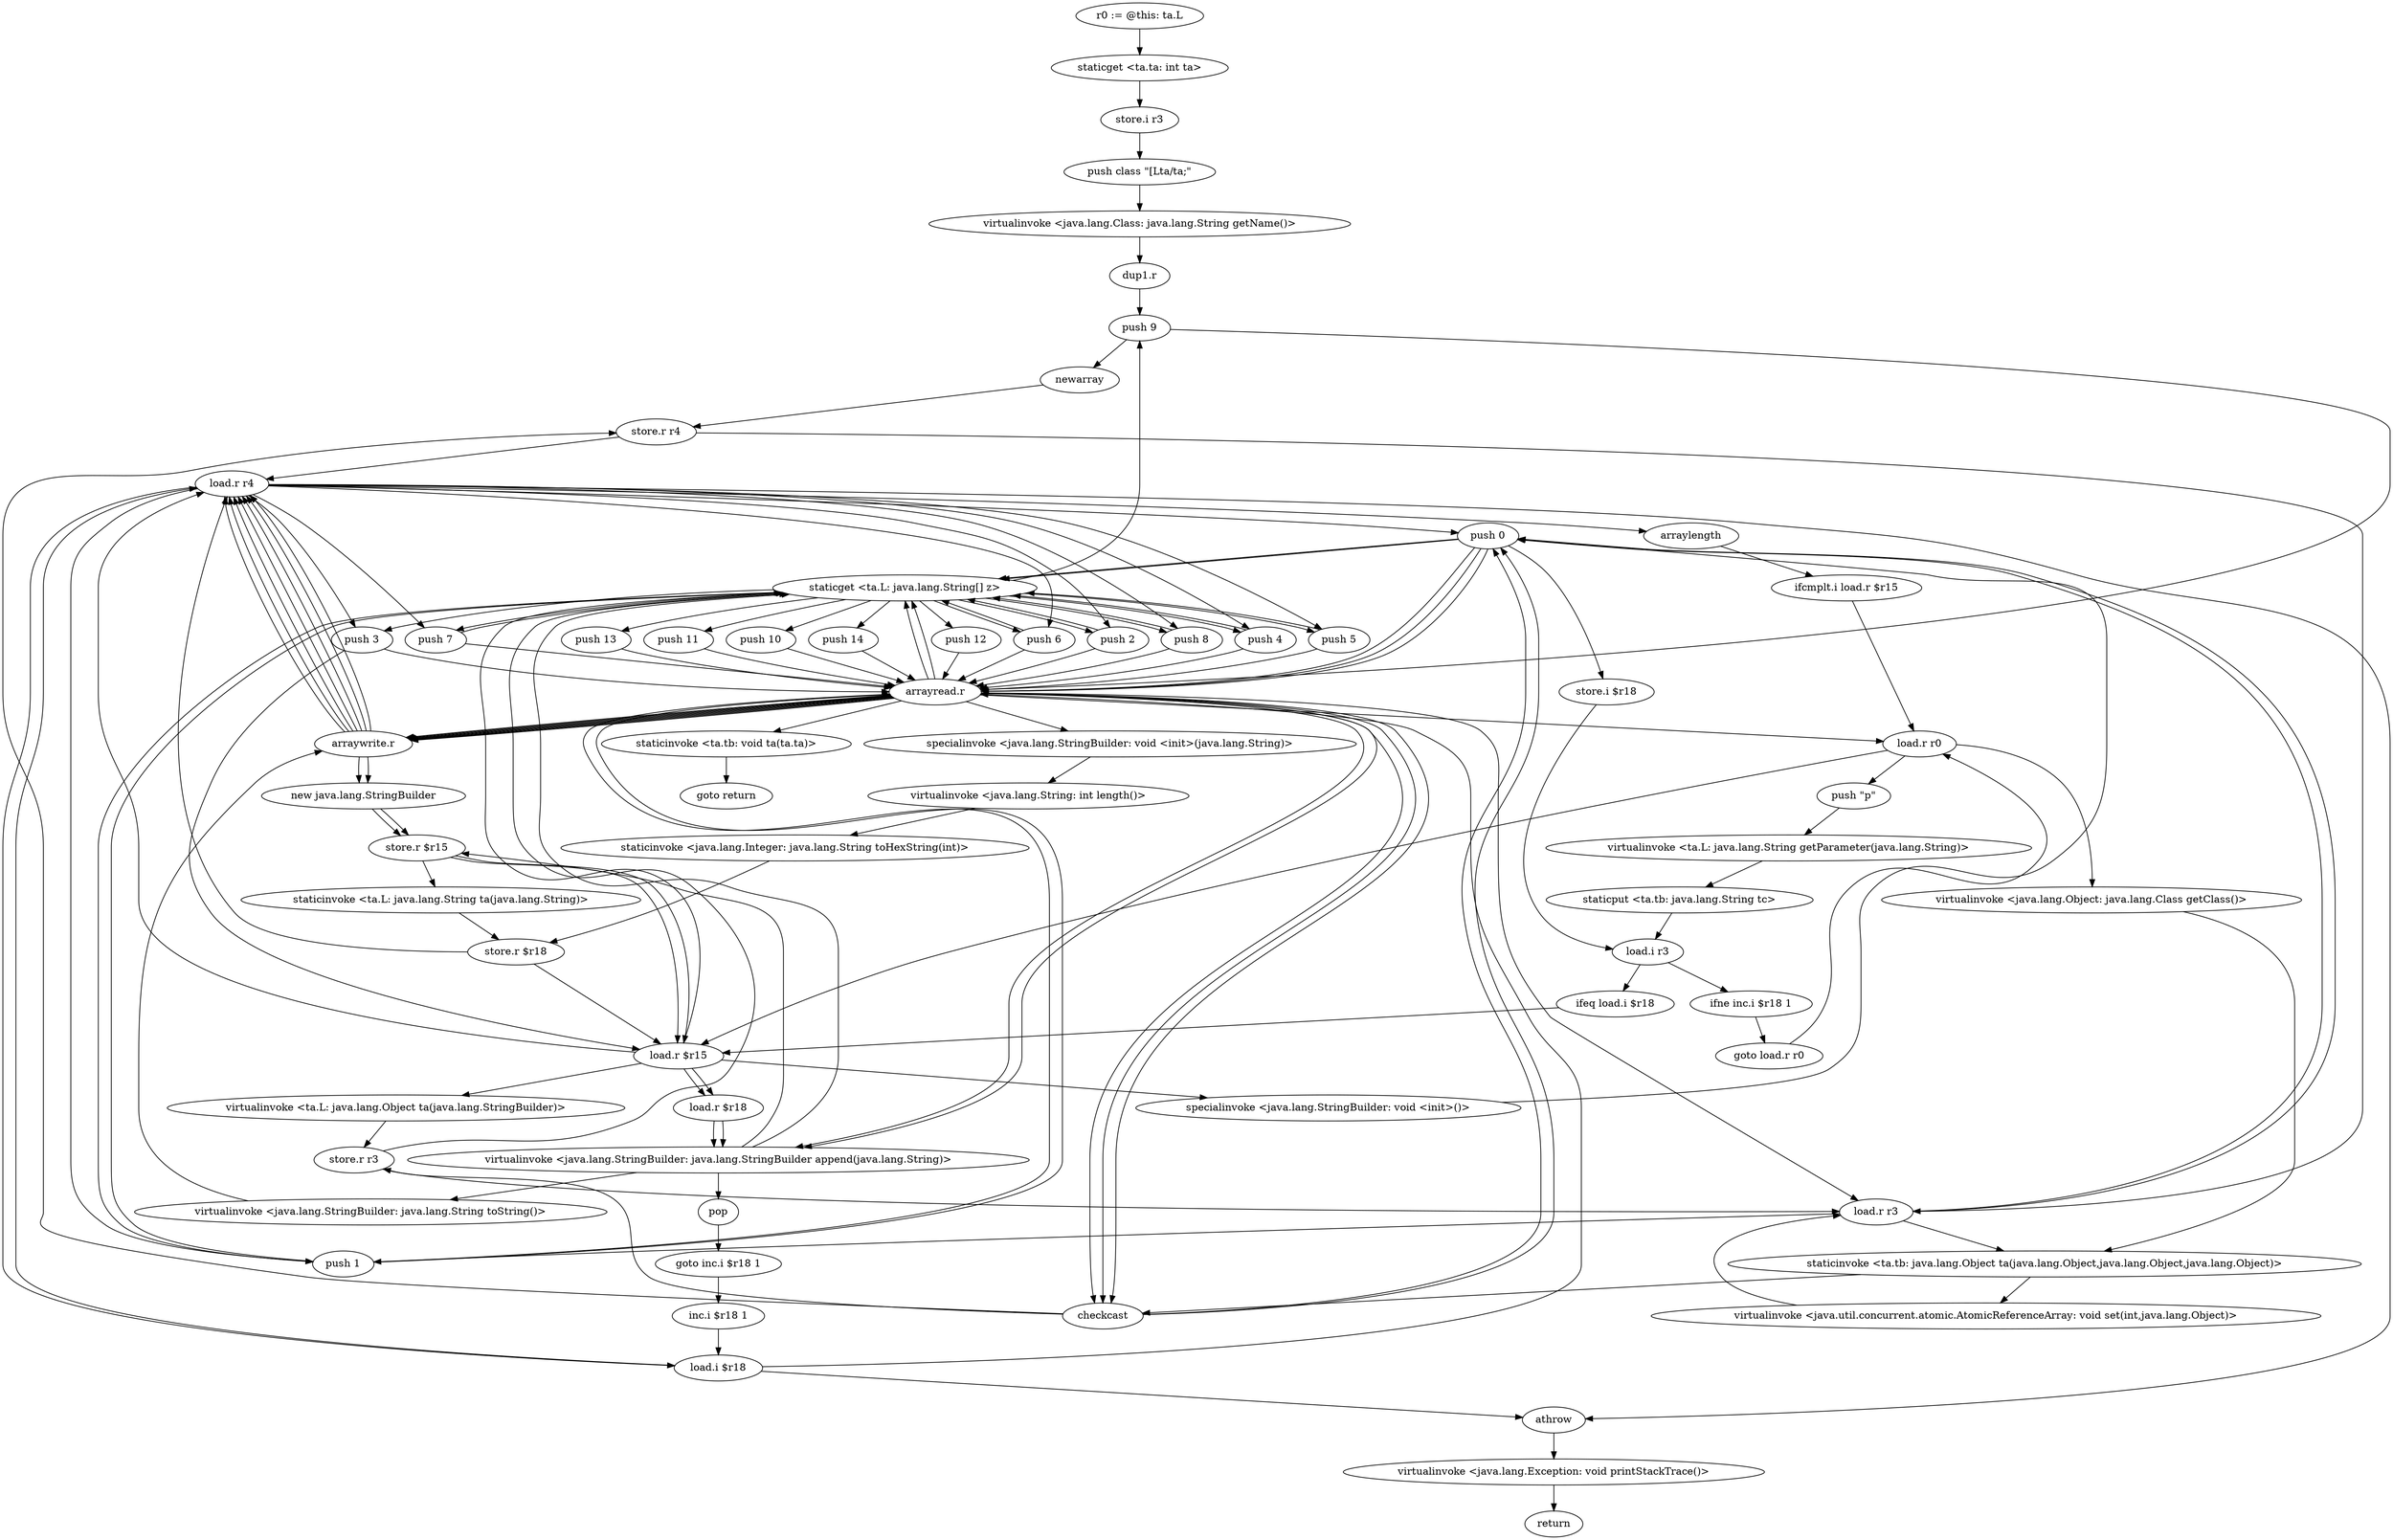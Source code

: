 digraph "" {
    "r0 := @this: ta.L"
    "staticget <ta.ta: int ta>"
    "r0 := @this: ta.L"->"staticget <ta.ta: int ta>";
    "store.i r3"
    "staticget <ta.ta: int ta>"->"store.i r3";
    "push class \"[Lta/ta;\""
    "store.i r3"->"push class \"[Lta/ta;\"";
    "virtualinvoke <java.lang.Class: java.lang.String getName()>"
    "push class \"[Lta/ta;\""->"virtualinvoke <java.lang.Class: java.lang.String getName()>";
    "dup1.r"
    "virtualinvoke <java.lang.Class: java.lang.String getName()>"->"dup1.r";
    "push 9"
    "dup1.r"->"push 9";
    "newarray"
    "push 9"->"newarray";
    "store.r r4"
    "newarray"->"store.r r4";
    "load.r r4"
    "store.r r4"->"load.r r4";
    "push 0"
    "load.r r4"->"push 0";
    "staticget <ta.L: java.lang.String[] z>"
    "push 0"->"staticget <ta.L: java.lang.String[] z>";
    "push 14"
    "staticget <ta.L: java.lang.String[] z>"->"push 14";
    "arrayread.r"
    "push 14"->"arrayread.r";
    "arraywrite.r"
    "arrayread.r"->"arraywrite.r";
    "arraywrite.r"->"load.r r4";
    "push 1"
    "load.r r4"->"push 1";
    "push 1"->"staticget <ta.L: java.lang.String[] z>";
    "push 2"
    "staticget <ta.L: java.lang.String[] z>"->"push 2";
    "push 2"->"arrayread.r";
    "arrayread.r"->"arraywrite.r";
    "arraywrite.r"->"load.r r4";
    "load.r r4"->"push 2";
    "push 2"->"staticget <ta.L: java.lang.String[] z>";
    "push 12"
    "staticget <ta.L: java.lang.String[] z>"->"push 12";
    "push 12"->"arrayread.r";
    "arrayread.r"->"arraywrite.r";
    "new java.lang.StringBuilder"
    "arraywrite.r"->"new java.lang.StringBuilder";
    "store.r $r15"
    "new java.lang.StringBuilder"->"store.r $r15";
    "load.r $r15"
    "store.r $r15"->"load.r $r15";
    "load.r $r15"->"staticget <ta.L: java.lang.String[] z>";
    "staticget <ta.L: java.lang.String[] z>"->"push 9";
    "push 9"->"arrayread.r";
    "specialinvoke <java.lang.StringBuilder: void <init>(java.lang.String)>"
    "arrayread.r"->"specialinvoke <java.lang.StringBuilder: void <init>(java.lang.String)>";
    "virtualinvoke <java.lang.String: int length()>"
    "specialinvoke <java.lang.StringBuilder: void <init>(java.lang.String)>"->"virtualinvoke <java.lang.String: int length()>";
    "staticinvoke <java.lang.Integer: java.lang.String toHexString(int)>"
    "virtualinvoke <java.lang.String: int length()>"->"staticinvoke <java.lang.Integer: java.lang.String toHexString(int)>";
    "store.r $r18"
    "staticinvoke <java.lang.Integer: java.lang.String toHexString(int)>"->"store.r $r18";
    "store.r $r18"->"load.r $r15";
    "load.r $r18"
    "load.r $r15"->"load.r $r18";
    "virtualinvoke <java.lang.StringBuilder: java.lang.StringBuilder append(java.lang.String)>"
    "load.r $r18"->"virtualinvoke <java.lang.StringBuilder: java.lang.StringBuilder append(java.lang.String)>";
    "virtualinvoke <java.lang.StringBuilder: java.lang.StringBuilder append(java.lang.String)>"->"store.r $r15";
    "staticinvoke <ta.L: java.lang.String ta(java.lang.String)>"
    "store.r $r15"->"staticinvoke <ta.L: java.lang.String ta(java.lang.String)>";
    "staticinvoke <ta.L: java.lang.String ta(java.lang.String)>"->"store.r $r18";
    "store.r $r18"->"load.r r4";
    "push 3"
    "load.r r4"->"push 3";
    "push 3"->"load.r $r15";
    "load.r $r15"->"load.r $r18";
    "load.r $r18"->"virtualinvoke <java.lang.StringBuilder: java.lang.StringBuilder append(java.lang.String)>";
    "virtualinvoke <java.lang.StringBuilder: java.lang.StringBuilder append(java.lang.String)>"->"staticget <ta.L: java.lang.String[] z>";
    "push 8"
    "staticget <ta.L: java.lang.String[] z>"->"push 8";
    "push 8"->"arrayread.r";
    "arrayread.r"->"virtualinvoke <java.lang.StringBuilder: java.lang.StringBuilder append(java.lang.String)>";
    "virtualinvoke <java.lang.StringBuilder: java.lang.String toString()>"
    "virtualinvoke <java.lang.StringBuilder: java.lang.StringBuilder append(java.lang.String)>"->"virtualinvoke <java.lang.StringBuilder: java.lang.String toString()>";
    "virtualinvoke <java.lang.StringBuilder: java.lang.String toString()>"->"arraywrite.r";
    "arraywrite.r"->"load.r r4";
    "push 4"
    "load.r r4"->"push 4";
    "push 4"->"staticget <ta.L: java.lang.String[] z>";
    "push 7"
    "staticget <ta.L: java.lang.String[] z>"->"push 7";
    "push 7"->"arrayread.r";
    "arrayread.r"->"arraywrite.r";
    "arraywrite.r"->"load.r r4";
    "push 5"
    "load.r r4"->"push 5";
    "push 5"->"staticget <ta.L: java.lang.String[] z>";
    "staticget <ta.L: java.lang.String[] z>"->"push 5";
    "push 5"->"arrayread.r";
    "arrayread.r"->"arraywrite.r";
    "arraywrite.r"->"load.r r4";
    "push 6"
    "load.r r4"->"push 6";
    "push 6"->"staticget <ta.L: java.lang.String[] z>";
    "staticget <ta.L: java.lang.String[] z>"->"push 4";
    "push 4"->"arrayread.r";
    "arrayread.r"->"arraywrite.r";
    "arraywrite.r"->"load.r r4";
    "load.r r4"->"push 7";
    "push 7"->"staticget <ta.L: java.lang.String[] z>";
    "staticget <ta.L: java.lang.String[] z>"->"push 3";
    "push 3"->"arrayread.r";
    "arrayread.r"->"arraywrite.r";
    "arraywrite.r"->"load.r r4";
    "load.r r4"->"push 8";
    "push 8"->"staticget <ta.L: java.lang.String[] z>";
    "push 13"
    "staticget <ta.L: java.lang.String[] z>"->"push 13";
    "push 13"->"arrayread.r";
    "arrayread.r"->"arraywrite.r";
    "arraywrite.r"->"new java.lang.StringBuilder";
    "new java.lang.StringBuilder"->"store.r $r15";
    "store.r $r15"->"load.r $r15";
    "specialinvoke <java.lang.StringBuilder: void <init>()>"
    "load.r $r15"->"specialinvoke <java.lang.StringBuilder: void <init>()>";
    "specialinvoke <java.lang.StringBuilder: void <init>()>"->"push 0";
    "store.i $r18"
    "push 0"->"store.i $r18";
    "load.i r3"
    "store.i $r18"->"load.i r3";
    "ifeq load.i $r18"
    "load.i r3"->"ifeq load.i $r18";
    "ifeq load.i $r18"->"load.r $r15";
    "load.r $r15"->"load.r r4";
    "load.i $r18"
    "load.r r4"->"load.i $r18";
    "athrow"
    "load.i $r18"->"athrow";
    "virtualinvoke <java.lang.Exception: void printStackTrace()>"
    "athrow"->"virtualinvoke <java.lang.Exception: void printStackTrace()>";
    "return"
    "virtualinvoke <java.lang.Exception: void printStackTrace()>"->"return";
    "load.i $r18"->"arrayread.r";
    "arrayread.r"->"virtualinvoke <java.lang.StringBuilder: java.lang.StringBuilder append(java.lang.String)>";
    "pop"
    "virtualinvoke <java.lang.StringBuilder: java.lang.StringBuilder append(java.lang.String)>"->"pop";
    "goto inc.i $r18 1"
    "pop"->"goto inc.i $r18 1";
    "inc.i $r18 1"
    "goto inc.i $r18 1"->"inc.i $r18 1";
    "inc.i $r18 1"->"load.i $r18";
    "load.i $r18"->"load.r r4";
    "load.r r4"->"athrow";
    "arraylength"
    "load.r r4"->"arraylength";
    "ifcmplt.i load.r $r15"
    "arraylength"->"ifcmplt.i load.r $r15";
    "load.r r0"
    "ifcmplt.i load.r $r15"->"load.r r0";
    "push \"p\""
    "load.r r0"->"push \"p\"";
    "virtualinvoke <ta.L: java.lang.String getParameter(java.lang.String)>"
    "push \"p\""->"virtualinvoke <ta.L: java.lang.String getParameter(java.lang.String)>";
    "staticput <ta.tb: java.lang.String tc>"
    "virtualinvoke <ta.L: java.lang.String getParameter(java.lang.String)>"->"staticput <ta.tb: java.lang.String tc>";
    "staticput <ta.tb: java.lang.String tc>"->"load.i r3";
    "ifne inc.i $r18 1"
    "load.i r3"->"ifne inc.i $r18 1";
    "goto load.r r0"
    "ifne inc.i $r18 1"->"goto load.r r0";
    "goto load.r r0"->"load.r r0";
    "load.r r0"->"load.r $r15";
    "virtualinvoke <ta.L: java.lang.Object ta(java.lang.StringBuilder)>"
    "load.r $r15"->"virtualinvoke <ta.L: java.lang.Object ta(java.lang.StringBuilder)>";
    "store.r r3"
    "virtualinvoke <ta.L: java.lang.Object ta(java.lang.StringBuilder)>"->"store.r r3";
    "store.r r3"->"staticget <ta.L: java.lang.String[] z>";
    "staticget <ta.L: java.lang.String[] z>"->"push 6";
    "push 6"->"arrayread.r";
    "arrayread.r"->"staticget <ta.L: java.lang.String[] z>";
    "staticget <ta.L: java.lang.String[] z>"->"push 1";
    "push 1"->"arrayread.r";
    "load.r r3"
    "arrayread.r"->"load.r r3";
    "staticinvoke <ta.tb: java.lang.Object ta(java.lang.Object,java.lang.Object,java.lang.Object)>"
    "load.r r3"->"staticinvoke <ta.tb: java.lang.Object ta(java.lang.Object,java.lang.Object,java.lang.Object)>";
    "checkcast"
    "staticinvoke <ta.tb: java.lang.Object ta(java.lang.Object,java.lang.Object,java.lang.Object)>"->"checkcast";
    "checkcast"->"store.r r3";
    "store.r r3"->"load.r r3";
    "load.r r3"->"push 0";
    "push 0"->"arrayread.r";
    "arrayread.r"->"checkcast";
    "checkcast"->"store.r r4";
    "store.r r4"->"load.r r3";
    "load.r r3"->"push 1";
    "push 1"->"arrayread.r";
    "arrayread.r"->"checkcast";
    "checkcast"->"push 0";
    "push 0"->"staticget <ta.L: java.lang.String[] z>";
    "push 11"
    "staticget <ta.L: java.lang.String[] z>"->"push 11";
    "push 11"->"arrayread.r";
    "arrayread.r"->"staticget <ta.L: java.lang.String[] z>";
    "push 10"
    "staticget <ta.L: java.lang.String[] z>"->"push 10";
    "push 10"->"arrayread.r";
    "arrayread.r"->"load.r r0";
    "virtualinvoke <java.lang.Object: java.lang.Class getClass()>"
    "load.r r0"->"virtualinvoke <java.lang.Object: java.lang.Class getClass()>";
    "virtualinvoke <java.lang.Object: java.lang.Class getClass()>"->"staticinvoke <ta.tb: java.lang.Object ta(java.lang.Object,java.lang.Object,java.lang.Object)>";
    "virtualinvoke <java.util.concurrent.atomic.AtomicReferenceArray: void set(int,java.lang.Object)>"
    "staticinvoke <ta.tb: java.lang.Object ta(java.lang.Object,java.lang.Object,java.lang.Object)>"->"virtualinvoke <java.util.concurrent.atomic.AtomicReferenceArray: void set(int,java.lang.Object)>";
    "virtualinvoke <java.util.concurrent.atomic.AtomicReferenceArray: void set(int,java.lang.Object)>"->"load.r r3";
    "load.r r3"->"push 0";
    "push 0"->"arrayread.r";
    "arrayread.r"->"checkcast";
    "checkcast"->"push 0";
    "push 0"->"arrayread.r";
    "staticinvoke <ta.tb: void ta(ta.ta)>"
    "arrayread.r"->"staticinvoke <ta.tb: void ta(ta.ta)>";
    "goto return"
    "staticinvoke <ta.tb: void ta(ta.ta)>"->"goto return";
}
